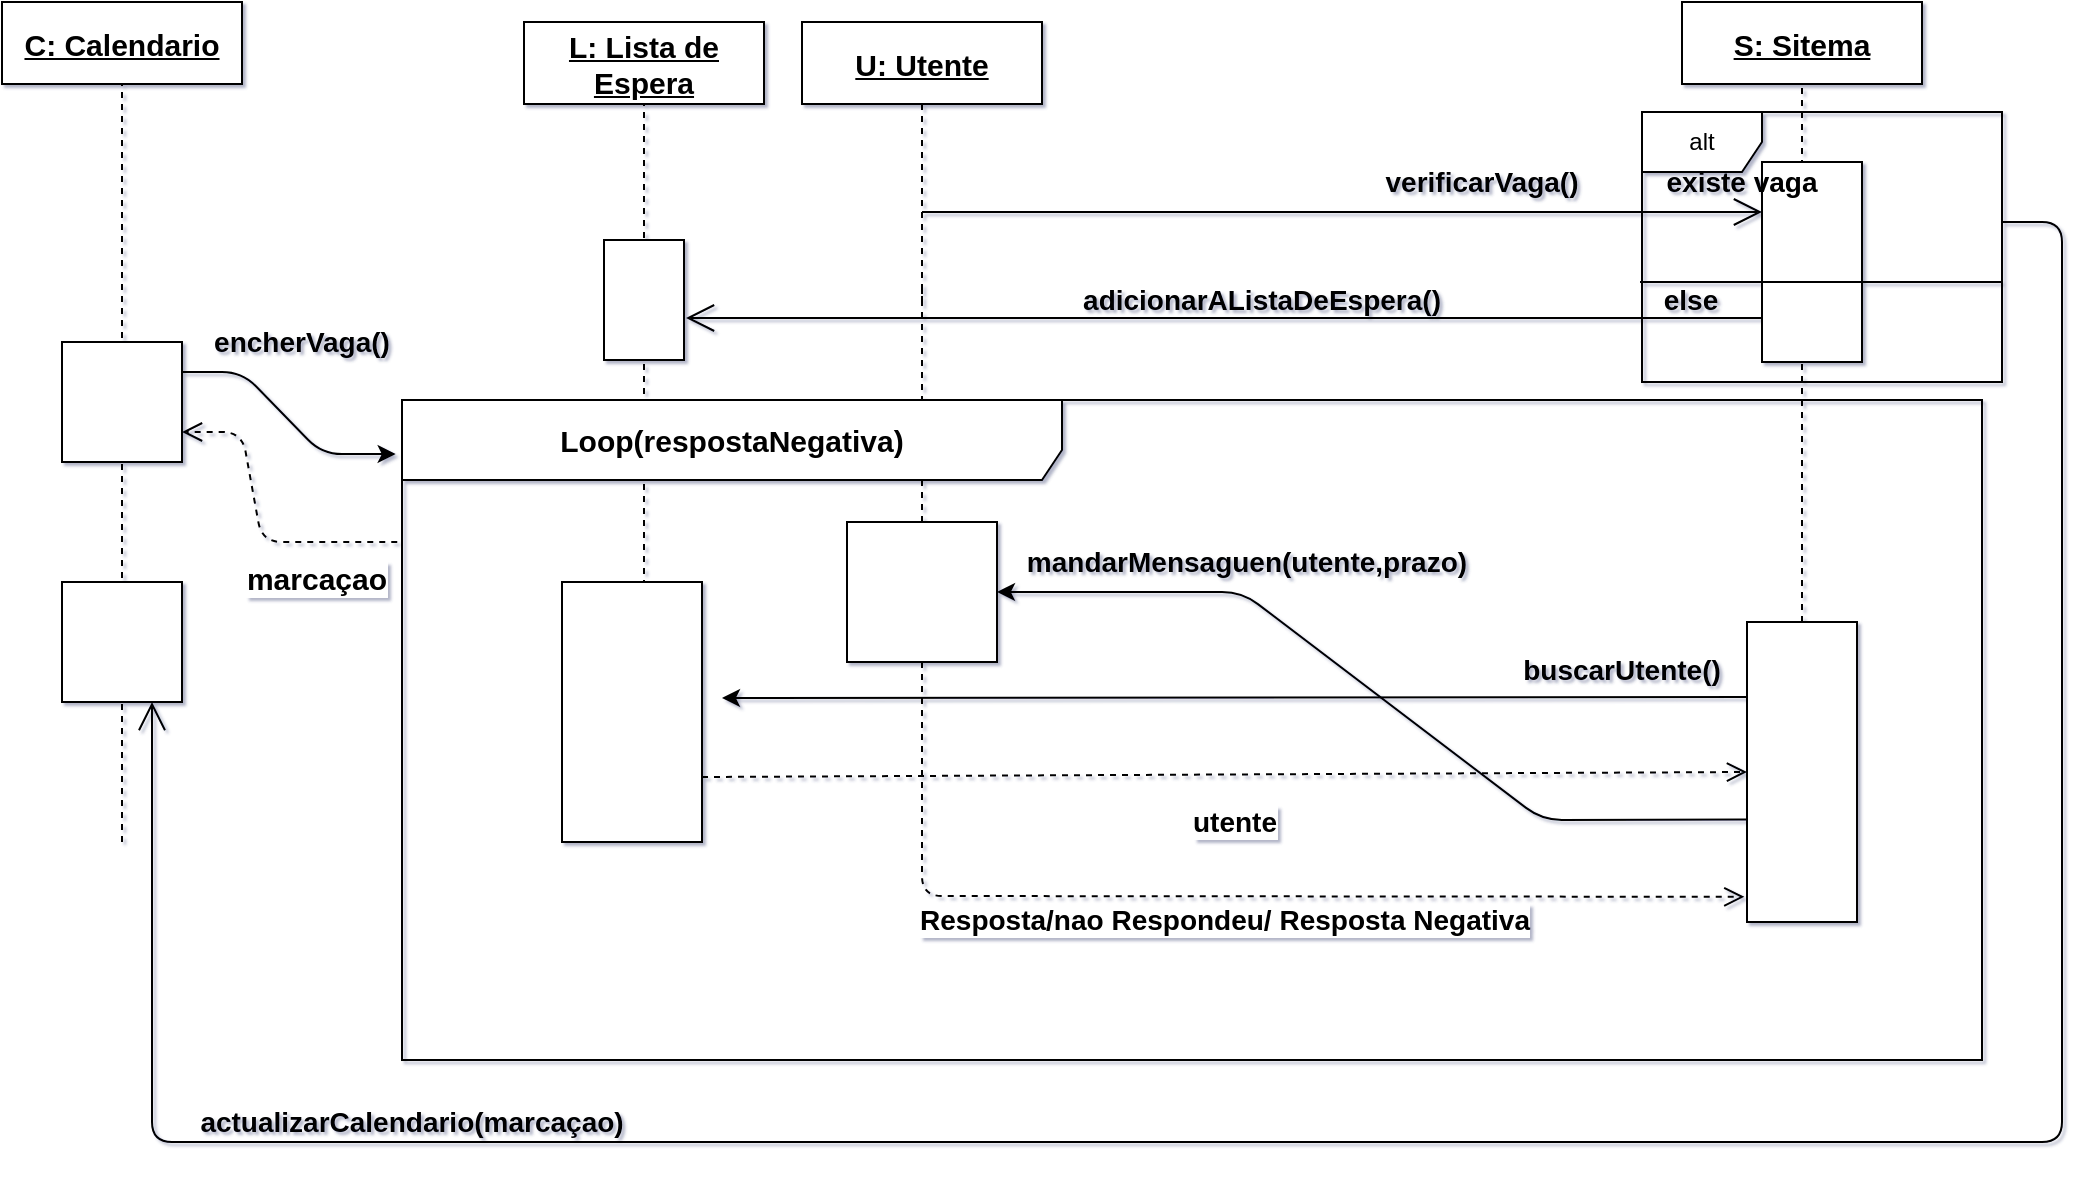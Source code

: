 <mxfile version="14.2.4" type="device"><diagram id="jkh-D11zbrZSaZodJWb8" name="Page-1"><mxGraphModel dx="1422" dy="794" grid="1" gridSize="10" guides="1" tooltips="1" connect="1" arrows="1" fold="1" page="1" pageScale="1" pageWidth="1169" pageHeight="827" math="0" shadow="1"><root><mxCell id="0"/><mxCell id="1" parent="0"/><mxCell id="oQV6uXSuwJ7wA1GF_ZGe-33" value="alt" style="shape=umlFrame;whiteSpace=wrap;html=1;" parent="1" vertex="1"><mxGeometry x="870" y="165" width="180" height="135" as="geometry"/></mxCell><mxCell id="oQV6uXSuwJ7wA1GF_ZGe-3" value="L: Lista de Espera" style="text;html=1;align=center;verticalAlign=middle;whiteSpace=wrap;rounded=0;fontStyle=5;fillColor=#ffffff;strokeColor=#000000;fontSize=15;" parent="1" vertex="1"><mxGeometry x="311" y="120" width="120" height="41" as="geometry"/></mxCell><mxCell id="oQV6uXSuwJ7wA1GF_ZGe-4" value="" style="endArrow=none;dashed=1;html=1;fontSize=14;entryX=0.5;entryY=1;entryDx=0;entryDy=0;" parent="1" target="oQV6uXSuwJ7wA1GF_ZGe-3" edge="1"><mxGeometry width="50" height="50" relative="1" as="geometry"><mxPoint x="371" y="420" as="sourcePoint"/><mxPoint x="1290" y="130.5" as="targetPoint"/></mxGeometry></mxCell><mxCell id="oQV6uXSuwJ7wA1GF_ZGe-5" value="" style="rounded=0;whiteSpace=wrap;html=1;strokeColor=#000000;fillColor=#ffffff;fontSize=14;" parent="1" vertex="1"><mxGeometry x="922.5" y="420" width="55" height="150" as="geometry"/></mxCell><mxCell id="oQV6uXSuwJ7wA1GF_ZGe-6" value="" style="rounded=0;whiteSpace=wrap;html=1;strokeColor=#000000;fillColor=#ffffff;fontSize=14;" parent="1" vertex="1"><mxGeometry x="351" y="229" width="40" height="60" as="geometry"/></mxCell><mxCell id="oQV6uXSuwJ7wA1GF_ZGe-7" value="" style="rounded=0;whiteSpace=wrap;html=1;" parent="1" vertex="1"><mxGeometry x="330" y="400" width="70" height="130" as="geometry"/></mxCell><mxCell id="oQV6uXSuwJ7wA1GF_ZGe-8" value="buscarUtente()" style="text;html=1;strokeColor=none;fillColor=none;align=center;verticalAlign=middle;whiteSpace=wrap;rounded=0;fontStyle=1;fontSize=14;" parent="1" vertex="1"><mxGeometry x="800" y="434" width="120" height="20" as="geometry"/></mxCell><mxCell id="oQV6uXSuwJ7wA1GF_ZGe-9" value="&lt;b&gt;utente&lt;/b&gt;" style="html=1;verticalAlign=bottom;endArrow=open;dashed=1;endSize=8;fontSize=14;exitX=1;exitY=0.75;exitDx=0;exitDy=0;entryX=0;entryY=0.5;entryDx=0;entryDy=0;" parent="1" source="oQV6uXSuwJ7wA1GF_ZGe-7" target="oQV6uXSuwJ7wA1GF_ZGe-5" edge="1"><mxGeometry x="0.017" y="-35" relative="1" as="geometry"><mxPoint x="790" y="220" as="sourcePoint"/><mxPoint x="990" y="398" as="targetPoint"/><mxPoint as="offset"/></mxGeometry></mxCell><mxCell id="oQV6uXSuwJ7wA1GF_ZGe-10" value="" style="endArrow=classic;html=1;fontSize=14;exitX=0;exitY=0.658;exitDx=0;exitDy=0;exitPerimeter=0;entryX=1;entryY=0.5;entryDx=0;entryDy=0;" parent="1" source="oQV6uXSuwJ7wA1GF_ZGe-5" target="oQV6uXSuwJ7wA1GF_ZGe-13" edge="1"><mxGeometry width="50" height="50" relative="1" as="geometry"><mxPoint x="720" y="320" as="sourcePoint"/><mxPoint x="770" y="270" as="targetPoint"/><Array as="points"><mxPoint x="820" y="519"/><mxPoint x="670" y="405"/></Array></mxGeometry></mxCell><mxCell id="oQV6uXSuwJ7wA1GF_ZGe-11" value="&lt;b&gt;Resposta/nao Respondeu/ Resposta Negativa&lt;/b&gt;" style="html=1;verticalAlign=bottom;endArrow=open;dashed=1;endSize=8;fontSize=14;entryX=-0.024;entryY=0.916;entryDx=0;entryDy=0;entryPerimeter=0;exitX=0.5;exitY=1;exitDx=0;exitDy=0;" parent="1" source="oQV6uXSuwJ7wA1GF_ZGe-13" target="oQV6uXSuwJ7wA1GF_ZGe-5" edge="1"><mxGeometry x="0.014" y="-23" relative="1" as="geometry"><mxPoint x="530" y="320" as="sourcePoint"/><mxPoint x="710" y="290" as="targetPoint"/><Array as="points"><mxPoint x="510" y="557"/></Array><mxPoint as="offset"/></mxGeometry></mxCell><mxCell id="oQV6uXSuwJ7wA1GF_ZGe-12" value="mandarMensaguen(utente,prazo)" style="text;html=1;strokeColor=none;fillColor=none;align=center;verticalAlign=middle;whiteSpace=wrap;rounded=0;fontStyle=1;fontSize=14;" parent="1" vertex="1"><mxGeometry x="555" y="380" width="235" height="20" as="geometry"/></mxCell><mxCell id="oQV6uXSuwJ7wA1GF_ZGe-13" value="" style="rounded=0;whiteSpace=wrap;html=1;strokeColor=#000000;fillColor=#ffffff;fontSize=14;" parent="1" vertex="1"><mxGeometry x="472.5" y="370" width="75" height="70" as="geometry"/></mxCell><mxCell id="oQV6uXSuwJ7wA1GF_ZGe-14" value="" style="endArrow=classic;html=1;fontSize=14;exitX=0;exitY=0.25;exitDx=0;exitDy=0;" parent="1" source="oQV6uXSuwJ7wA1GF_ZGe-5" edge="1"><mxGeometry width="50" height="50" relative="1" as="geometry"><mxPoint x="1000" y="367.5" as="sourcePoint"/><mxPoint x="410" y="458" as="targetPoint"/><Array as="points"/></mxGeometry></mxCell><mxCell id="oQV6uXSuwJ7wA1GF_ZGe-15" value="U: Utente" style="text;html=1;align=center;verticalAlign=middle;whiteSpace=wrap;rounded=0;fontStyle=5;fillColor=#ffffff;strokeColor=#000000;fontSize=15;" parent="1" vertex="1"><mxGeometry x="450" y="120" width="120" height="41" as="geometry"/></mxCell><mxCell id="oQV6uXSuwJ7wA1GF_ZGe-16" value="" style="endArrow=none;dashed=1;html=1;entryX=0.5;entryY=1;entryDx=0;entryDy=0;" parent="1" target="oQV6uXSuwJ7wA1GF_ZGe-15" edge="1"><mxGeometry width="50" height="50" relative="1" as="geometry"><mxPoint x="510" y="260" as="sourcePoint"/><mxPoint x="630" y="270" as="targetPoint"/></mxGeometry></mxCell><mxCell id="oQV6uXSuwJ7wA1GF_ZGe-17" value="S: Sitema" style="text;html=1;align=center;verticalAlign=middle;whiteSpace=wrap;rounded=0;fontStyle=5;fillColor=#ffffff;strokeColor=#000000;fontSize=15;" parent="1" vertex="1"><mxGeometry x="890" y="110" width="120" height="41" as="geometry"/></mxCell><mxCell id="oQV6uXSuwJ7wA1GF_ZGe-18" value="" style="endArrow=none;dashed=1;html=1;entryX=0.5;entryY=1;entryDx=0;entryDy=0;exitX=0.5;exitY=0;exitDx=0;exitDy=0;" parent="1" source="oQV6uXSuwJ7wA1GF_ZGe-5" target="oQV6uXSuwJ7wA1GF_ZGe-17" edge="1"><mxGeometry width="50" height="50" relative="1" as="geometry"><mxPoint x="950.5" y="370" as="sourcePoint"/><mxPoint x="547.5" y="270" as="targetPoint"/></mxGeometry></mxCell><mxCell id="oQV6uXSuwJ7wA1GF_ZGe-20" value="C: Calendario" style="text;html=1;align=center;verticalAlign=middle;whiteSpace=wrap;rounded=0;fontStyle=5;fillColor=#ffffff;strokeColor=#000000;fontSize=15;" parent="1" vertex="1"><mxGeometry x="50" y="110" width="120" height="41" as="geometry"/></mxCell><mxCell id="oQV6uXSuwJ7wA1GF_ZGe-29" value="" style="endArrow=none;dashed=1;html=1;entryX=0.5;entryY=1;entryDx=0;entryDy=0;" parent="1" source="oQV6uXSuwJ7wA1GF_ZGe-13" edge="1"><mxGeometry width="50" height="50" relative="1" as="geometry"><mxPoint x="510" y="330" as="sourcePoint"/><mxPoint x="510.005" y="250" as="targetPoint"/></mxGeometry></mxCell><mxCell id="oQV6uXSuwJ7wA1GF_ZGe-30" value="" style="rounded=0;whiteSpace=wrap;html=1;" parent="1" vertex="1"><mxGeometry x="930" y="190" width="50" height="100" as="geometry"/></mxCell><mxCell id="oQV6uXSuwJ7wA1GF_ZGe-32" value="verificarVaga()" style="text;html=1;strokeColor=none;fillColor=none;align=center;verticalAlign=middle;whiteSpace=wrap;rounded=0;fontStyle=1;fontSize=14;" parent="1" vertex="1"><mxGeometry x="730" y="190" width="120" height="20" as="geometry"/></mxCell><mxCell id="oQV6uXSuwJ7wA1GF_ZGe-34" value="existe vaga" style="text;html=1;strokeColor=none;fillColor=none;align=center;verticalAlign=middle;whiteSpace=wrap;rounded=0;fontStyle=1;fontSize=14;" parent="1" vertex="1"><mxGeometry x="860" y="190" width="120" height="20" as="geometry"/></mxCell><mxCell id="oQV6uXSuwJ7wA1GF_ZGe-35" value="" style="endArrow=none;html=1;" parent="1" edge="1"><mxGeometry width="50" height="50" relative="1" as="geometry"><mxPoint x="869" y="250" as="sourcePoint"/><mxPoint x="1050" y="250" as="targetPoint"/></mxGeometry></mxCell><mxCell id="oQV6uXSuwJ7wA1GF_ZGe-36" value="" style="endArrow=open;endFill=1;endSize=12;html=1;entryX=0;entryY=0.25;entryDx=0;entryDy=0;" parent="1" target="oQV6uXSuwJ7wA1GF_ZGe-30" edge="1"><mxGeometry width="160" relative="1" as="geometry"><mxPoint x="510" y="215" as="sourcePoint"/><mxPoint x="670" y="209.5" as="targetPoint"/></mxGeometry></mxCell><mxCell id="oQV6uXSuwJ7wA1GF_ZGe-40" value="" style="endArrow=open;endFill=1;endSize=12;html=1;entryX=1.025;entryY=0.65;entryDx=0;entryDy=0;entryPerimeter=0;" parent="1" target="oQV6uXSuwJ7wA1GF_ZGe-6" edge="1"><mxGeometry width="160" relative="1" as="geometry"><mxPoint x="930" y="268" as="sourcePoint"/><mxPoint x="790" y="269" as="targetPoint"/></mxGeometry></mxCell><mxCell id="oQV6uXSuwJ7wA1GF_ZGe-41" value="adicionarAListaDeEspera()" style="text;html=1;strokeColor=none;fillColor=none;align=center;verticalAlign=middle;whiteSpace=wrap;rounded=0;fontStyle=1;fontSize=14;" parent="1" vertex="1"><mxGeometry x="590" y="249" width="180" height="20" as="geometry"/></mxCell><mxCell id="oQV6uXSuwJ7wA1GF_ZGe-42" value="" style="endArrow=none;dashed=1;html=1;entryX=0.5;entryY=1;entryDx=0;entryDy=0;" parent="1" target="oQV6uXSuwJ7wA1GF_ZGe-20" edge="1"><mxGeometry width="50" height="50" relative="1" as="geometry"><mxPoint x="110" y="530" as="sourcePoint"/><mxPoint x="640" y="310" as="targetPoint"/><Array as="points"/></mxGeometry></mxCell><mxCell id="oQV6uXSuwJ7wA1GF_ZGe-37" value="" style="rounded=0;whiteSpace=wrap;html=1;" parent="1" vertex="1"><mxGeometry x="80" y="400" width="60" height="60" as="geometry"/></mxCell><mxCell id="oQV6uXSuwJ7wA1GF_ZGe-22" value="" style="rounded=0;whiteSpace=wrap;html=1;" parent="1" vertex="1"><mxGeometry x="80" y="280" width="60" height="60" as="geometry"/></mxCell><mxCell id="oQV6uXSuwJ7wA1GF_ZGe-43" value="" style="endArrow=open;endFill=1;endSize=12;html=1;entryX=0.75;entryY=1;entryDx=0;entryDy=0;" parent="1" target="oQV6uXSuwJ7wA1GF_ZGe-37" edge="1"><mxGeometry width="160" relative="1" as="geometry"><mxPoint x="1050" y="220" as="sourcePoint"/><mxPoint x="1210" y="220" as="targetPoint"/><Array as="points"><mxPoint x="1080" y="220"/><mxPoint x="1080" y="680"/><mxPoint x="125" y="680"/></Array></mxGeometry></mxCell><mxCell id="oQV6uXSuwJ7wA1GF_ZGe-1" value="&lt;font style=&quot;font-size: 15px&quot;&gt;&lt;b&gt;Loop(respostaNegativa)&lt;/b&gt;&lt;/font&gt;" style="shape=umlFrame;whiteSpace=wrap;html=1;strokeColor=#000000;fillColor=#ffffff;fontSize=14;width=330;height=40;" parent="1" vertex="1"><mxGeometry x="250" y="309" width="790" height="330" as="geometry"/></mxCell><mxCell id="oQV6uXSuwJ7wA1GF_ZGe-44" value="actualizarCalendario(marcaçao)" style="text;html=1;strokeColor=none;fillColor=none;align=center;verticalAlign=middle;whiteSpace=wrap;rounded=0;fontStyle=1;fontSize=14;" parent="1" vertex="1"><mxGeometry x="150" y="660" width="210" height="20" as="geometry"/></mxCell><mxCell id="oQV6uXSuwJ7wA1GF_ZGe-45" value="" style="endArrow=classic;html=1;exitX=1;exitY=0.25;exitDx=0;exitDy=0;entryX=-0.004;entryY=0.082;entryDx=0;entryDy=0;entryPerimeter=0;" parent="1" source="oQV6uXSuwJ7wA1GF_ZGe-22" target="oQV6uXSuwJ7wA1GF_ZGe-1" edge="1"><mxGeometry width="50" height="50" relative="1" as="geometry"><mxPoint x="590" y="460" as="sourcePoint"/><mxPoint x="640" y="410" as="targetPoint"/><Array as="points"><mxPoint x="170" y="295"/><mxPoint x="210" y="336"/></Array></mxGeometry></mxCell><mxCell id="oQV6uXSuwJ7wA1GF_ZGe-46" value="&lt;b&gt;&lt;font style=&quot;font-size: 15px&quot;&gt;marcaçao&lt;/font&gt;&lt;/b&gt;" style="html=1;verticalAlign=bottom;endArrow=open;dashed=1;endSize=8;exitX=-0.003;exitY=0.215;exitDx=0;exitDy=0;exitPerimeter=0;entryX=1;entryY=0.75;entryDx=0;entryDy=0;" parent="1" source="oQV6uXSuwJ7wA1GF_ZGe-1" target="oQV6uXSuwJ7wA1GF_ZGe-22" edge="1"><mxGeometry x="-0.469" y="30" relative="1" as="geometry"><mxPoint x="650" y="440" as="sourcePoint"/><mxPoint x="570" y="440" as="targetPoint"/><Array as="points"><mxPoint x="180" y="380"/><mxPoint x="170" y="325"/></Array><mxPoint as="offset"/></mxGeometry></mxCell><mxCell id="oQV6uXSuwJ7wA1GF_ZGe-47" value="encherVaga()" style="text;html=1;strokeColor=none;fillColor=none;align=center;verticalAlign=middle;whiteSpace=wrap;rounded=0;fontStyle=1;fontSize=14;" parent="1" vertex="1"><mxGeometry x="140" y="270" width="120" height="20" as="geometry"/></mxCell><mxCell id="YUYUIp8-Z0ezEZGfMyOC-1" value="else" style="text;html=1;strokeColor=none;fillColor=none;align=center;verticalAlign=middle;whiteSpace=wrap;rounded=0;fontStyle=1;fontSize=14;" vertex="1" parent="1"><mxGeometry x="867.5" y="249" width="52.5" height="20" as="geometry"/></mxCell></root></mxGraphModel></diagram></mxfile>
